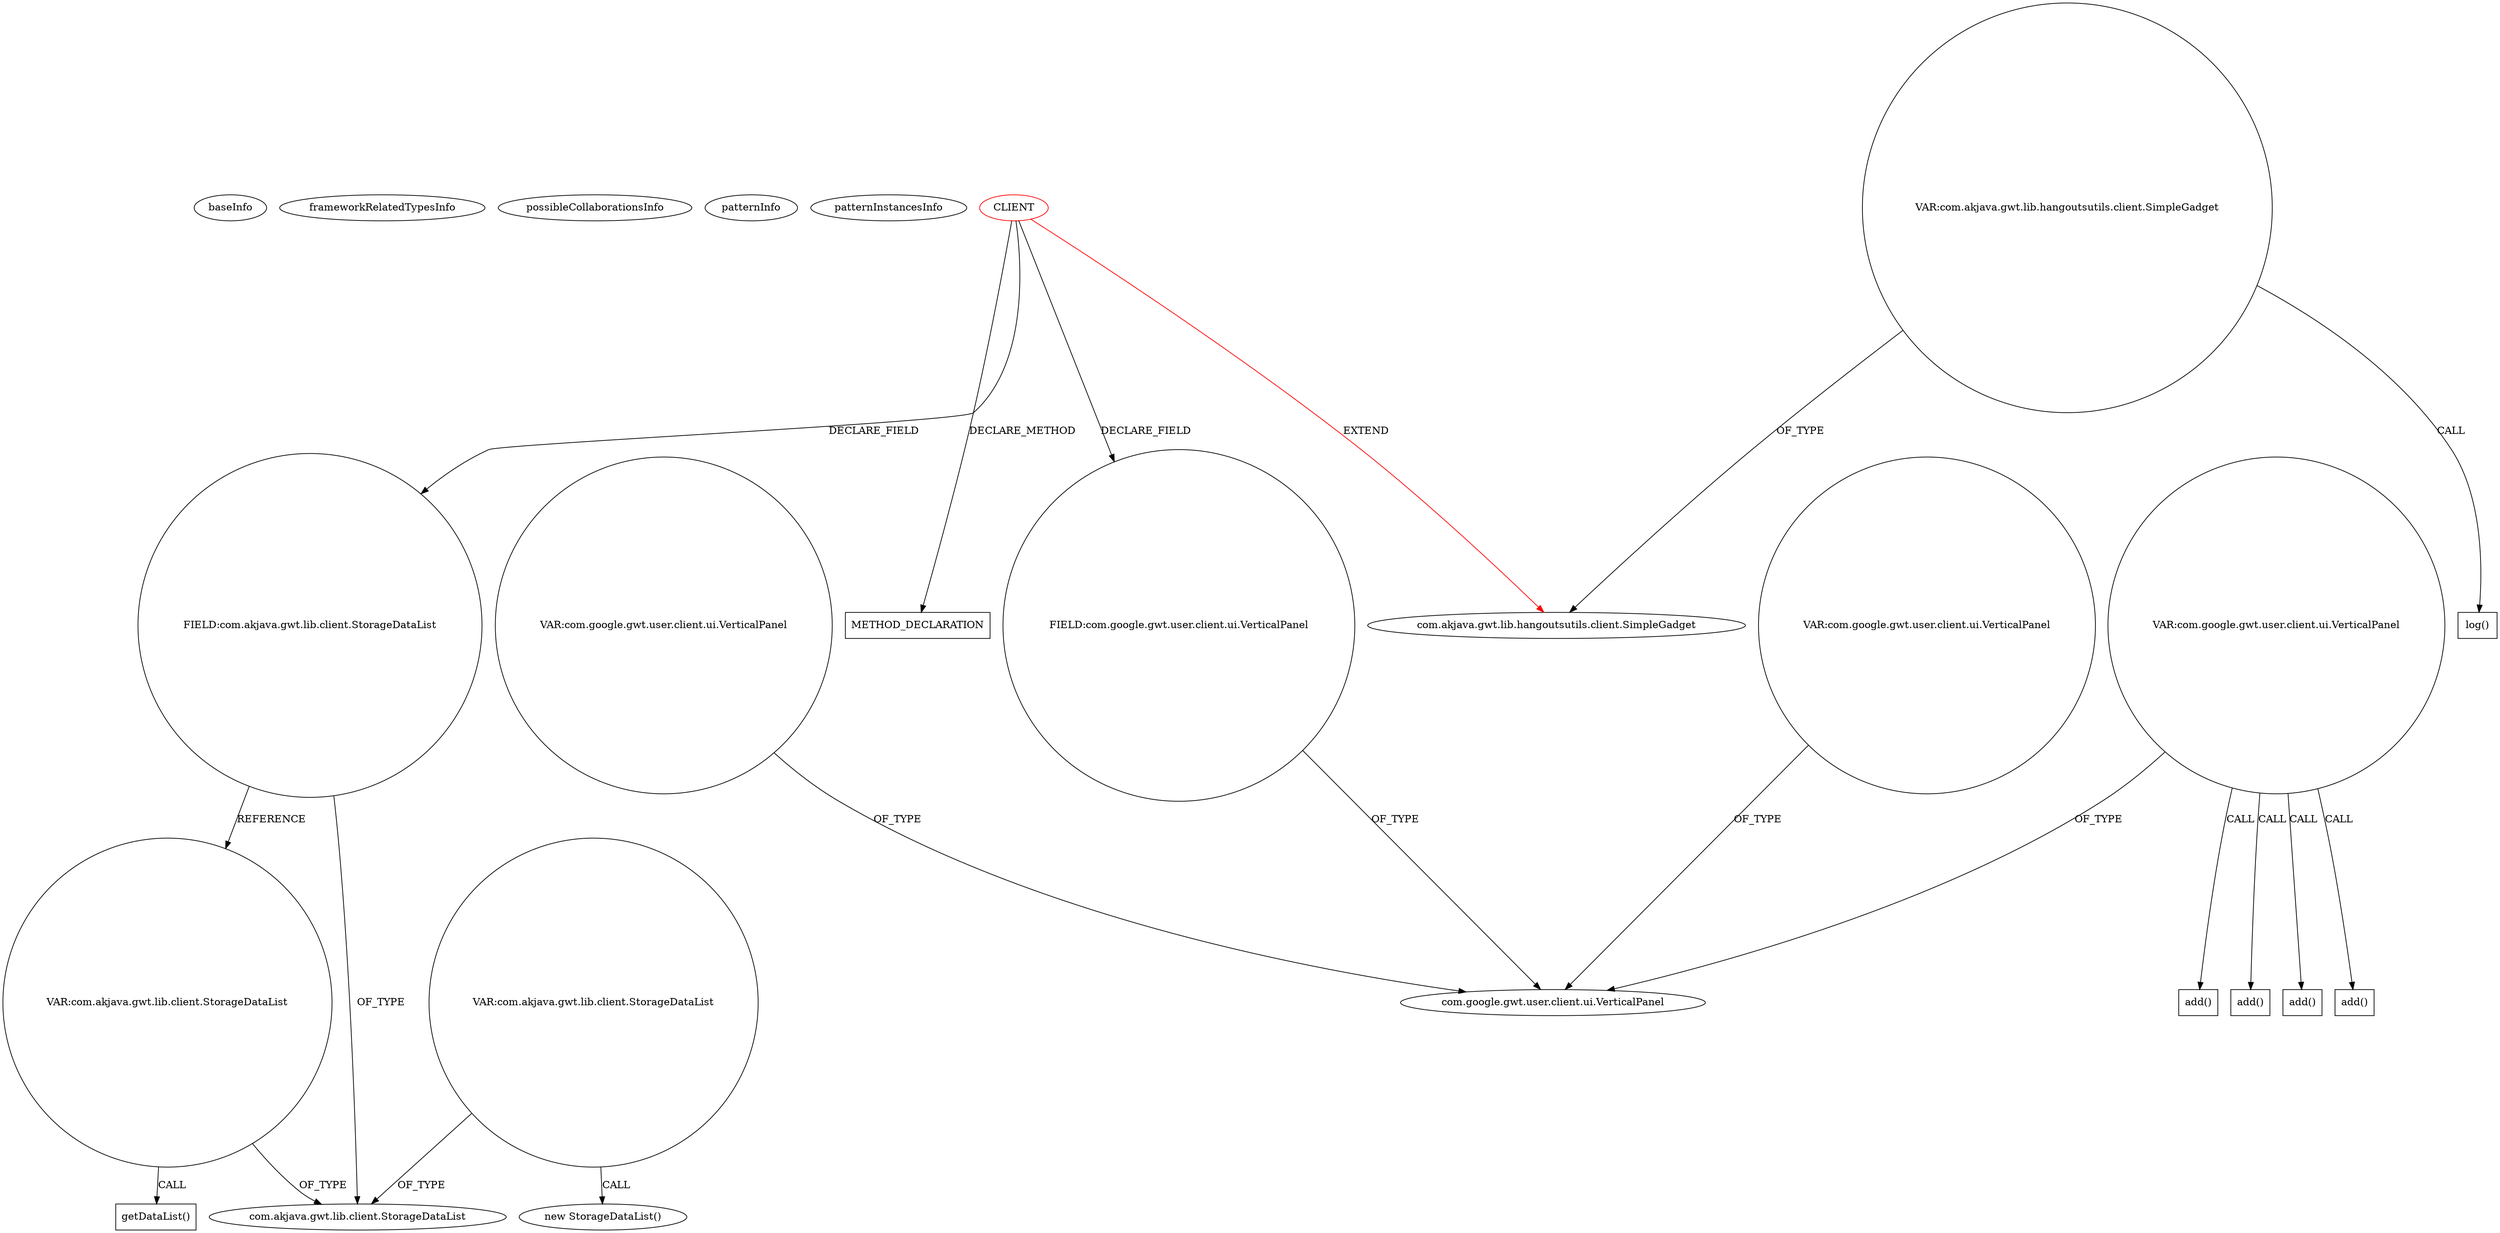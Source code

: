 digraph {
baseInfo[graphId=1410,category="pattern",isAnonymous=false,possibleRelation=false]
frameworkRelatedTypesInfo[0="com.akjava.gwt.lib.hangoutsutils.client.SimpleGadget"]
possibleCollaborationsInfo[]
patternInfo[frequency=2.0,patternRootClient=0]
patternInstancesInfo[0="akjava-GWT-Hangouts~/akjava-GWT-Hangouts/GWT-Hangouts-master/apps/sound-player/src/com/akjava/gwt/hangout/soundplayer/client/HangoutSoundPlayer.java~HangoutSoundPlayer~561",1="akjava-GWT-Hangouts~/akjava-GWT-Hangouts/GWT-Hangouts-master/apps/easyoverlay/src/com/akjava/gwt/hangout/easyoverlay/client/EasyOverlay.java~EasyOverlay~492"]
9[label="com.akjava.gwt.lib.client.StorageDataList",vertexType="FRAMEWORK_CLASS_TYPE",isFrameworkType=false]
335[label="VAR:com.akjava.gwt.lib.client.StorageDataList",vertexType="VARIABLE_EXPRESION",isFrameworkType=false,shape=circle]
336[label="getDataList()",vertexType="INSIDE_CALL",isFrameworkType=false,shape=box]
12[label="VAR:com.akjava.gwt.lib.client.StorageDataList",vertexType="VARIABLE_EXPRESION",isFrameworkType=false,shape=circle]
11[label="new StorageDataList()",vertexType="CONSTRUCTOR_CALL",isFrameworkType=false]
8[label="FIELD:com.akjava.gwt.lib.client.StorageDataList",vertexType="FIELD_DECLARATION",isFrameworkType=false,shape=circle]
0[label="CLIENT",vertexType="ROOT_CLIENT_CLASS_DECLARATION",isFrameworkType=false,color=red]
1[label="com.akjava.gwt.lib.hangoutsutils.client.SimpleGadget",vertexType="FRAMEWORK_CLASS_TYPE",isFrameworkType=false]
45[label="VAR:com.akjava.gwt.lib.hangoutsutils.client.SimpleGadget",vertexType="VARIABLE_EXPRESION",isFrameworkType=false,shape=circle]
46[label="log()",vertexType="INSIDE_CALL",isFrameworkType=false,shape=box]
4[label="FIELD:com.google.gwt.user.client.ui.VerticalPanel",vertexType="FIELD_DECLARATION",isFrameworkType=false,shape=circle]
351[label="METHOD_DECLARATION",vertexType="CLIENT_METHOD_DECLARATION",isFrameworkType=false,shape=box]
3[label="com.google.gwt.user.client.ui.VerticalPanel",vertexType="FRAMEWORK_CLASS_TYPE",isFrameworkType=false]
63[label="VAR:com.google.gwt.user.client.ui.VerticalPanel",vertexType="VARIABLE_EXPRESION",isFrameworkType=false,shape=circle]
49[label="VAR:com.google.gwt.user.client.ui.VerticalPanel",vertexType="VARIABLE_EXPRESION",isFrameworkType=false,shape=circle]
73[label="VAR:com.google.gwt.user.client.ui.VerticalPanel",vertexType="VARIABLE_EXPRESION",isFrameworkType=false,shape=circle]
151[label="add()",vertexType="INSIDE_CALL",isFrameworkType=false,shape=box]
170[label="add()",vertexType="INSIDE_CALL",isFrameworkType=false,shape=box]
141[label="add()",vertexType="INSIDE_CALL",isFrameworkType=false,shape=box]
98[label="add()",vertexType="INSIDE_CALL",isFrameworkType=false,shape=box]
8->9[label="OF_TYPE"]
335->336[label="CALL"]
0->8[label="DECLARE_FIELD"]
0->351[label="DECLARE_METHOD"]
73->141[label="CALL"]
45->1[label="OF_TYPE"]
4->3[label="OF_TYPE"]
12->9[label="OF_TYPE"]
73->151[label="CALL"]
12->11[label="CALL"]
45->46[label="CALL"]
73->170[label="CALL"]
73->98[label="CALL"]
335->9[label="OF_TYPE"]
0->1[label="EXTEND",color=red]
63->3[label="OF_TYPE"]
0->4[label="DECLARE_FIELD"]
49->3[label="OF_TYPE"]
8->335[label="REFERENCE"]
73->3[label="OF_TYPE"]
}
